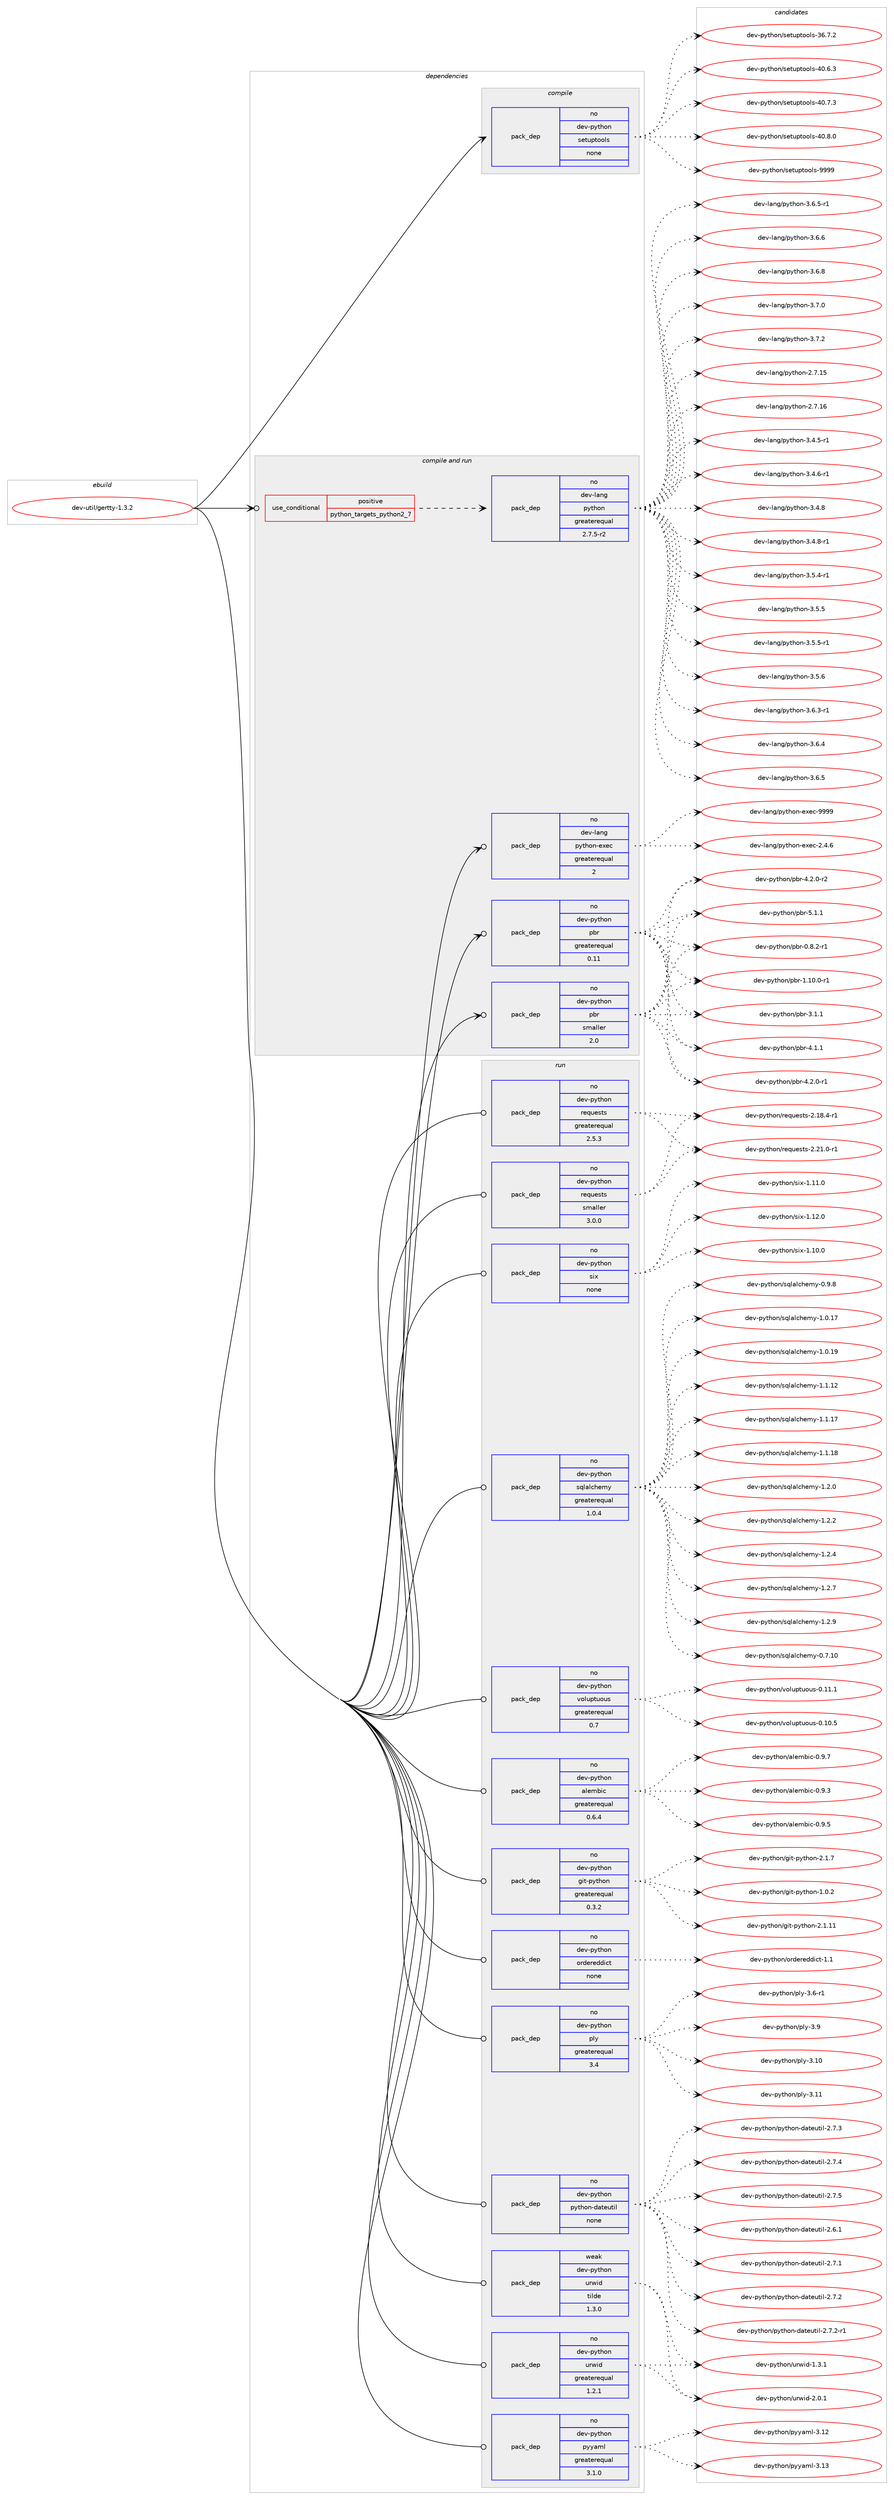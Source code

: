 digraph prolog {

# *************
# Graph options
# *************

newrank=true;
concentrate=true;
compound=true;
graph [rankdir=LR,fontname=Helvetica,fontsize=10,ranksep=1.5];#, ranksep=2.5, nodesep=0.2];
edge  [arrowhead=vee];
node  [fontname=Helvetica,fontsize=10];

# **********
# The ebuild
# **********

subgraph cluster_leftcol {
color=gray;
rank=same;
label=<<i>ebuild</i>>;
id [label="dev-util/gertty-1.3.2", color=red, width=4, href="../dev-util/gertty-1.3.2.svg"];
}

# ****************
# The dependencies
# ****************

subgraph cluster_midcol {
color=gray;
label=<<i>dependencies</i>>;
subgraph cluster_compile {
fillcolor="#eeeeee";
style=filled;
label=<<i>compile</i>>;
subgraph pack1097563 {
dependency1545630 [label=<<TABLE BORDER="0" CELLBORDER="1" CELLSPACING="0" CELLPADDING="4" WIDTH="220"><TR><TD ROWSPAN="6" CELLPADDING="30">pack_dep</TD></TR><TR><TD WIDTH="110">no</TD></TR><TR><TD>dev-python</TD></TR><TR><TD>setuptools</TD></TR><TR><TD>none</TD></TR><TR><TD></TD></TR></TABLE>>, shape=none, color=blue];
}
id:e -> dependency1545630:w [weight=20,style="solid",arrowhead="vee"];
}
subgraph cluster_compileandrun {
fillcolor="#eeeeee";
style=filled;
label=<<i>compile and run</i>>;
subgraph cond424427 {
dependency1545631 [label=<<TABLE BORDER="0" CELLBORDER="1" CELLSPACING="0" CELLPADDING="4"><TR><TD ROWSPAN="3" CELLPADDING="10">use_conditional</TD></TR><TR><TD>positive</TD></TR><TR><TD>python_targets_python2_7</TD></TR></TABLE>>, shape=none, color=red];
subgraph pack1097564 {
dependency1545632 [label=<<TABLE BORDER="0" CELLBORDER="1" CELLSPACING="0" CELLPADDING="4" WIDTH="220"><TR><TD ROWSPAN="6" CELLPADDING="30">pack_dep</TD></TR><TR><TD WIDTH="110">no</TD></TR><TR><TD>dev-lang</TD></TR><TR><TD>python</TD></TR><TR><TD>greaterequal</TD></TR><TR><TD>2.7.5-r2</TD></TR></TABLE>>, shape=none, color=blue];
}
dependency1545631:e -> dependency1545632:w [weight=20,style="dashed",arrowhead="vee"];
}
id:e -> dependency1545631:w [weight=20,style="solid",arrowhead="odotvee"];
subgraph pack1097565 {
dependency1545633 [label=<<TABLE BORDER="0" CELLBORDER="1" CELLSPACING="0" CELLPADDING="4" WIDTH="220"><TR><TD ROWSPAN="6" CELLPADDING="30">pack_dep</TD></TR><TR><TD WIDTH="110">no</TD></TR><TR><TD>dev-lang</TD></TR><TR><TD>python-exec</TD></TR><TR><TD>greaterequal</TD></TR><TR><TD>2</TD></TR></TABLE>>, shape=none, color=blue];
}
id:e -> dependency1545633:w [weight=20,style="solid",arrowhead="odotvee"];
subgraph pack1097566 {
dependency1545634 [label=<<TABLE BORDER="0" CELLBORDER="1" CELLSPACING="0" CELLPADDING="4" WIDTH="220"><TR><TD ROWSPAN="6" CELLPADDING="30">pack_dep</TD></TR><TR><TD WIDTH="110">no</TD></TR><TR><TD>dev-python</TD></TR><TR><TD>pbr</TD></TR><TR><TD>greaterequal</TD></TR><TR><TD>0.11</TD></TR></TABLE>>, shape=none, color=blue];
}
id:e -> dependency1545634:w [weight=20,style="solid",arrowhead="odotvee"];
subgraph pack1097567 {
dependency1545635 [label=<<TABLE BORDER="0" CELLBORDER="1" CELLSPACING="0" CELLPADDING="4" WIDTH="220"><TR><TD ROWSPAN="6" CELLPADDING="30">pack_dep</TD></TR><TR><TD WIDTH="110">no</TD></TR><TR><TD>dev-python</TD></TR><TR><TD>pbr</TD></TR><TR><TD>smaller</TD></TR><TR><TD>2.0</TD></TR></TABLE>>, shape=none, color=blue];
}
id:e -> dependency1545635:w [weight=20,style="solid",arrowhead="odotvee"];
}
subgraph cluster_run {
fillcolor="#eeeeee";
style=filled;
label=<<i>run</i>>;
subgraph pack1097568 {
dependency1545636 [label=<<TABLE BORDER="0" CELLBORDER="1" CELLSPACING="0" CELLPADDING="4" WIDTH="220"><TR><TD ROWSPAN="6" CELLPADDING="30">pack_dep</TD></TR><TR><TD WIDTH="110">no</TD></TR><TR><TD>dev-python</TD></TR><TR><TD>alembic</TD></TR><TR><TD>greaterequal</TD></TR><TR><TD>0.6.4</TD></TR></TABLE>>, shape=none, color=blue];
}
id:e -> dependency1545636:w [weight=20,style="solid",arrowhead="odot"];
subgraph pack1097569 {
dependency1545637 [label=<<TABLE BORDER="0" CELLBORDER="1" CELLSPACING="0" CELLPADDING="4" WIDTH="220"><TR><TD ROWSPAN="6" CELLPADDING="30">pack_dep</TD></TR><TR><TD WIDTH="110">no</TD></TR><TR><TD>dev-python</TD></TR><TR><TD>git-python</TD></TR><TR><TD>greaterequal</TD></TR><TR><TD>0.3.2</TD></TR></TABLE>>, shape=none, color=blue];
}
id:e -> dependency1545637:w [weight=20,style="solid",arrowhead="odot"];
subgraph pack1097570 {
dependency1545638 [label=<<TABLE BORDER="0" CELLBORDER="1" CELLSPACING="0" CELLPADDING="4" WIDTH="220"><TR><TD ROWSPAN="6" CELLPADDING="30">pack_dep</TD></TR><TR><TD WIDTH="110">no</TD></TR><TR><TD>dev-python</TD></TR><TR><TD>ordereddict</TD></TR><TR><TD>none</TD></TR><TR><TD></TD></TR></TABLE>>, shape=none, color=blue];
}
id:e -> dependency1545638:w [weight=20,style="solid",arrowhead="odot"];
subgraph pack1097571 {
dependency1545639 [label=<<TABLE BORDER="0" CELLBORDER="1" CELLSPACING="0" CELLPADDING="4" WIDTH="220"><TR><TD ROWSPAN="6" CELLPADDING="30">pack_dep</TD></TR><TR><TD WIDTH="110">no</TD></TR><TR><TD>dev-python</TD></TR><TR><TD>ply</TD></TR><TR><TD>greaterequal</TD></TR><TR><TD>3.4</TD></TR></TABLE>>, shape=none, color=blue];
}
id:e -> dependency1545639:w [weight=20,style="solid",arrowhead="odot"];
subgraph pack1097572 {
dependency1545640 [label=<<TABLE BORDER="0" CELLBORDER="1" CELLSPACING="0" CELLPADDING="4" WIDTH="220"><TR><TD ROWSPAN="6" CELLPADDING="30">pack_dep</TD></TR><TR><TD WIDTH="110">no</TD></TR><TR><TD>dev-python</TD></TR><TR><TD>python-dateutil</TD></TR><TR><TD>none</TD></TR><TR><TD></TD></TR></TABLE>>, shape=none, color=blue];
}
id:e -> dependency1545640:w [weight=20,style="solid",arrowhead="odot"];
subgraph pack1097573 {
dependency1545641 [label=<<TABLE BORDER="0" CELLBORDER="1" CELLSPACING="0" CELLPADDING="4" WIDTH="220"><TR><TD ROWSPAN="6" CELLPADDING="30">pack_dep</TD></TR><TR><TD WIDTH="110">no</TD></TR><TR><TD>dev-python</TD></TR><TR><TD>pyyaml</TD></TR><TR><TD>greaterequal</TD></TR><TR><TD>3.1.0</TD></TR></TABLE>>, shape=none, color=blue];
}
id:e -> dependency1545641:w [weight=20,style="solid",arrowhead="odot"];
subgraph pack1097574 {
dependency1545642 [label=<<TABLE BORDER="0" CELLBORDER="1" CELLSPACING="0" CELLPADDING="4" WIDTH="220"><TR><TD ROWSPAN="6" CELLPADDING="30">pack_dep</TD></TR><TR><TD WIDTH="110">no</TD></TR><TR><TD>dev-python</TD></TR><TR><TD>requests</TD></TR><TR><TD>greaterequal</TD></TR><TR><TD>2.5.3</TD></TR></TABLE>>, shape=none, color=blue];
}
id:e -> dependency1545642:w [weight=20,style="solid",arrowhead="odot"];
subgraph pack1097575 {
dependency1545643 [label=<<TABLE BORDER="0" CELLBORDER="1" CELLSPACING="0" CELLPADDING="4" WIDTH="220"><TR><TD ROWSPAN="6" CELLPADDING="30">pack_dep</TD></TR><TR><TD WIDTH="110">no</TD></TR><TR><TD>dev-python</TD></TR><TR><TD>requests</TD></TR><TR><TD>smaller</TD></TR><TR><TD>3.0.0</TD></TR></TABLE>>, shape=none, color=blue];
}
id:e -> dependency1545643:w [weight=20,style="solid",arrowhead="odot"];
subgraph pack1097576 {
dependency1545644 [label=<<TABLE BORDER="0" CELLBORDER="1" CELLSPACING="0" CELLPADDING="4" WIDTH="220"><TR><TD ROWSPAN="6" CELLPADDING="30">pack_dep</TD></TR><TR><TD WIDTH="110">no</TD></TR><TR><TD>dev-python</TD></TR><TR><TD>six</TD></TR><TR><TD>none</TD></TR><TR><TD></TD></TR></TABLE>>, shape=none, color=blue];
}
id:e -> dependency1545644:w [weight=20,style="solid",arrowhead="odot"];
subgraph pack1097577 {
dependency1545645 [label=<<TABLE BORDER="0" CELLBORDER="1" CELLSPACING="0" CELLPADDING="4" WIDTH="220"><TR><TD ROWSPAN="6" CELLPADDING="30">pack_dep</TD></TR><TR><TD WIDTH="110">no</TD></TR><TR><TD>dev-python</TD></TR><TR><TD>sqlalchemy</TD></TR><TR><TD>greaterequal</TD></TR><TR><TD>1.0.4</TD></TR></TABLE>>, shape=none, color=blue];
}
id:e -> dependency1545645:w [weight=20,style="solid",arrowhead="odot"];
subgraph pack1097578 {
dependency1545646 [label=<<TABLE BORDER="0" CELLBORDER="1" CELLSPACING="0" CELLPADDING="4" WIDTH="220"><TR><TD ROWSPAN="6" CELLPADDING="30">pack_dep</TD></TR><TR><TD WIDTH="110">no</TD></TR><TR><TD>dev-python</TD></TR><TR><TD>urwid</TD></TR><TR><TD>greaterequal</TD></TR><TR><TD>1.2.1</TD></TR></TABLE>>, shape=none, color=blue];
}
id:e -> dependency1545646:w [weight=20,style="solid",arrowhead="odot"];
subgraph pack1097579 {
dependency1545647 [label=<<TABLE BORDER="0" CELLBORDER="1" CELLSPACING="0" CELLPADDING="4" WIDTH="220"><TR><TD ROWSPAN="6" CELLPADDING="30">pack_dep</TD></TR><TR><TD WIDTH="110">no</TD></TR><TR><TD>dev-python</TD></TR><TR><TD>voluptuous</TD></TR><TR><TD>greaterequal</TD></TR><TR><TD>0.7</TD></TR></TABLE>>, shape=none, color=blue];
}
id:e -> dependency1545647:w [weight=20,style="solid",arrowhead="odot"];
subgraph pack1097580 {
dependency1545648 [label=<<TABLE BORDER="0" CELLBORDER="1" CELLSPACING="0" CELLPADDING="4" WIDTH="220"><TR><TD ROWSPAN="6" CELLPADDING="30">pack_dep</TD></TR><TR><TD WIDTH="110">weak</TD></TR><TR><TD>dev-python</TD></TR><TR><TD>urwid</TD></TR><TR><TD>tilde</TD></TR><TR><TD>1.3.0</TD></TR></TABLE>>, shape=none, color=blue];
}
id:e -> dependency1545648:w [weight=20,style="solid",arrowhead="odot"];
}
}

# **************
# The candidates
# **************

subgraph cluster_choices {
rank=same;
color=gray;
label=<<i>candidates</i>>;

subgraph choice1097563 {
color=black;
nodesep=1;
choice100101118451121211161041111104711510111611711211611111110811545515446554650 [label="dev-python/setuptools-36.7.2", color=red, width=4,href="../dev-python/setuptools-36.7.2.svg"];
choice100101118451121211161041111104711510111611711211611111110811545524846544651 [label="dev-python/setuptools-40.6.3", color=red, width=4,href="../dev-python/setuptools-40.6.3.svg"];
choice100101118451121211161041111104711510111611711211611111110811545524846554651 [label="dev-python/setuptools-40.7.3", color=red, width=4,href="../dev-python/setuptools-40.7.3.svg"];
choice100101118451121211161041111104711510111611711211611111110811545524846564648 [label="dev-python/setuptools-40.8.0", color=red, width=4,href="../dev-python/setuptools-40.8.0.svg"];
choice10010111845112121116104111110471151011161171121161111111081154557575757 [label="dev-python/setuptools-9999", color=red, width=4,href="../dev-python/setuptools-9999.svg"];
dependency1545630:e -> choice100101118451121211161041111104711510111611711211611111110811545515446554650:w [style=dotted,weight="100"];
dependency1545630:e -> choice100101118451121211161041111104711510111611711211611111110811545524846544651:w [style=dotted,weight="100"];
dependency1545630:e -> choice100101118451121211161041111104711510111611711211611111110811545524846554651:w [style=dotted,weight="100"];
dependency1545630:e -> choice100101118451121211161041111104711510111611711211611111110811545524846564648:w [style=dotted,weight="100"];
dependency1545630:e -> choice10010111845112121116104111110471151011161171121161111111081154557575757:w [style=dotted,weight="100"];
}
subgraph choice1097564 {
color=black;
nodesep=1;
choice10010111845108971101034711212111610411111045504655464953 [label="dev-lang/python-2.7.15", color=red, width=4,href="../dev-lang/python-2.7.15.svg"];
choice10010111845108971101034711212111610411111045504655464954 [label="dev-lang/python-2.7.16", color=red, width=4,href="../dev-lang/python-2.7.16.svg"];
choice1001011184510897110103471121211161041111104551465246534511449 [label="dev-lang/python-3.4.5-r1", color=red, width=4,href="../dev-lang/python-3.4.5-r1.svg"];
choice1001011184510897110103471121211161041111104551465246544511449 [label="dev-lang/python-3.4.6-r1", color=red, width=4,href="../dev-lang/python-3.4.6-r1.svg"];
choice100101118451089711010347112121116104111110455146524656 [label="dev-lang/python-3.4.8", color=red, width=4,href="../dev-lang/python-3.4.8.svg"];
choice1001011184510897110103471121211161041111104551465246564511449 [label="dev-lang/python-3.4.8-r1", color=red, width=4,href="../dev-lang/python-3.4.8-r1.svg"];
choice1001011184510897110103471121211161041111104551465346524511449 [label="dev-lang/python-3.5.4-r1", color=red, width=4,href="../dev-lang/python-3.5.4-r1.svg"];
choice100101118451089711010347112121116104111110455146534653 [label="dev-lang/python-3.5.5", color=red, width=4,href="../dev-lang/python-3.5.5.svg"];
choice1001011184510897110103471121211161041111104551465346534511449 [label="dev-lang/python-3.5.5-r1", color=red, width=4,href="../dev-lang/python-3.5.5-r1.svg"];
choice100101118451089711010347112121116104111110455146534654 [label="dev-lang/python-3.5.6", color=red, width=4,href="../dev-lang/python-3.5.6.svg"];
choice1001011184510897110103471121211161041111104551465446514511449 [label="dev-lang/python-3.6.3-r1", color=red, width=4,href="../dev-lang/python-3.6.3-r1.svg"];
choice100101118451089711010347112121116104111110455146544652 [label="dev-lang/python-3.6.4", color=red, width=4,href="../dev-lang/python-3.6.4.svg"];
choice100101118451089711010347112121116104111110455146544653 [label="dev-lang/python-3.6.5", color=red, width=4,href="../dev-lang/python-3.6.5.svg"];
choice1001011184510897110103471121211161041111104551465446534511449 [label="dev-lang/python-3.6.5-r1", color=red, width=4,href="../dev-lang/python-3.6.5-r1.svg"];
choice100101118451089711010347112121116104111110455146544654 [label="dev-lang/python-3.6.6", color=red, width=4,href="../dev-lang/python-3.6.6.svg"];
choice100101118451089711010347112121116104111110455146544656 [label="dev-lang/python-3.6.8", color=red, width=4,href="../dev-lang/python-3.6.8.svg"];
choice100101118451089711010347112121116104111110455146554648 [label="dev-lang/python-3.7.0", color=red, width=4,href="../dev-lang/python-3.7.0.svg"];
choice100101118451089711010347112121116104111110455146554650 [label="dev-lang/python-3.7.2", color=red, width=4,href="../dev-lang/python-3.7.2.svg"];
dependency1545632:e -> choice10010111845108971101034711212111610411111045504655464953:w [style=dotted,weight="100"];
dependency1545632:e -> choice10010111845108971101034711212111610411111045504655464954:w [style=dotted,weight="100"];
dependency1545632:e -> choice1001011184510897110103471121211161041111104551465246534511449:w [style=dotted,weight="100"];
dependency1545632:e -> choice1001011184510897110103471121211161041111104551465246544511449:w [style=dotted,weight="100"];
dependency1545632:e -> choice100101118451089711010347112121116104111110455146524656:w [style=dotted,weight="100"];
dependency1545632:e -> choice1001011184510897110103471121211161041111104551465246564511449:w [style=dotted,weight="100"];
dependency1545632:e -> choice1001011184510897110103471121211161041111104551465346524511449:w [style=dotted,weight="100"];
dependency1545632:e -> choice100101118451089711010347112121116104111110455146534653:w [style=dotted,weight="100"];
dependency1545632:e -> choice1001011184510897110103471121211161041111104551465346534511449:w [style=dotted,weight="100"];
dependency1545632:e -> choice100101118451089711010347112121116104111110455146534654:w [style=dotted,weight="100"];
dependency1545632:e -> choice1001011184510897110103471121211161041111104551465446514511449:w [style=dotted,weight="100"];
dependency1545632:e -> choice100101118451089711010347112121116104111110455146544652:w [style=dotted,weight="100"];
dependency1545632:e -> choice100101118451089711010347112121116104111110455146544653:w [style=dotted,weight="100"];
dependency1545632:e -> choice1001011184510897110103471121211161041111104551465446534511449:w [style=dotted,weight="100"];
dependency1545632:e -> choice100101118451089711010347112121116104111110455146544654:w [style=dotted,weight="100"];
dependency1545632:e -> choice100101118451089711010347112121116104111110455146544656:w [style=dotted,weight="100"];
dependency1545632:e -> choice100101118451089711010347112121116104111110455146554648:w [style=dotted,weight="100"];
dependency1545632:e -> choice100101118451089711010347112121116104111110455146554650:w [style=dotted,weight="100"];
}
subgraph choice1097565 {
color=black;
nodesep=1;
choice1001011184510897110103471121211161041111104510112010199455046524654 [label="dev-lang/python-exec-2.4.6", color=red, width=4,href="../dev-lang/python-exec-2.4.6.svg"];
choice10010111845108971101034711212111610411111045101120101994557575757 [label="dev-lang/python-exec-9999", color=red, width=4,href="../dev-lang/python-exec-9999.svg"];
dependency1545633:e -> choice1001011184510897110103471121211161041111104510112010199455046524654:w [style=dotted,weight="100"];
dependency1545633:e -> choice10010111845108971101034711212111610411111045101120101994557575757:w [style=dotted,weight="100"];
}
subgraph choice1097566 {
color=black;
nodesep=1;
choice1001011184511212111610411111047112981144548465646504511449 [label="dev-python/pbr-0.8.2-r1", color=red, width=4,href="../dev-python/pbr-0.8.2-r1.svg"];
choice100101118451121211161041111104711298114454946494846484511449 [label="dev-python/pbr-1.10.0-r1", color=red, width=4,href="../dev-python/pbr-1.10.0-r1.svg"];
choice100101118451121211161041111104711298114455146494649 [label="dev-python/pbr-3.1.1", color=red, width=4,href="../dev-python/pbr-3.1.1.svg"];
choice100101118451121211161041111104711298114455246494649 [label="dev-python/pbr-4.1.1", color=red, width=4,href="../dev-python/pbr-4.1.1.svg"];
choice1001011184511212111610411111047112981144552465046484511449 [label="dev-python/pbr-4.2.0-r1", color=red, width=4,href="../dev-python/pbr-4.2.0-r1.svg"];
choice1001011184511212111610411111047112981144552465046484511450 [label="dev-python/pbr-4.2.0-r2", color=red, width=4,href="../dev-python/pbr-4.2.0-r2.svg"];
choice100101118451121211161041111104711298114455346494649 [label="dev-python/pbr-5.1.1", color=red, width=4,href="../dev-python/pbr-5.1.1.svg"];
dependency1545634:e -> choice1001011184511212111610411111047112981144548465646504511449:w [style=dotted,weight="100"];
dependency1545634:e -> choice100101118451121211161041111104711298114454946494846484511449:w [style=dotted,weight="100"];
dependency1545634:e -> choice100101118451121211161041111104711298114455146494649:w [style=dotted,weight="100"];
dependency1545634:e -> choice100101118451121211161041111104711298114455246494649:w [style=dotted,weight="100"];
dependency1545634:e -> choice1001011184511212111610411111047112981144552465046484511449:w [style=dotted,weight="100"];
dependency1545634:e -> choice1001011184511212111610411111047112981144552465046484511450:w [style=dotted,weight="100"];
dependency1545634:e -> choice100101118451121211161041111104711298114455346494649:w [style=dotted,weight="100"];
}
subgraph choice1097567 {
color=black;
nodesep=1;
choice1001011184511212111610411111047112981144548465646504511449 [label="dev-python/pbr-0.8.2-r1", color=red, width=4,href="../dev-python/pbr-0.8.2-r1.svg"];
choice100101118451121211161041111104711298114454946494846484511449 [label="dev-python/pbr-1.10.0-r1", color=red, width=4,href="../dev-python/pbr-1.10.0-r1.svg"];
choice100101118451121211161041111104711298114455146494649 [label="dev-python/pbr-3.1.1", color=red, width=4,href="../dev-python/pbr-3.1.1.svg"];
choice100101118451121211161041111104711298114455246494649 [label="dev-python/pbr-4.1.1", color=red, width=4,href="../dev-python/pbr-4.1.1.svg"];
choice1001011184511212111610411111047112981144552465046484511449 [label="dev-python/pbr-4.2.0-r1", color=red, width=4,href="../dev-python/pbr-4.2.0-r1.svg"];
choice1001011184511212111610411111047112981144552465046484511450 [label="dev-python/pbr-4.2.0-r2", color=red, width=4,href="../dev-python/pbr-4.2.0-r2.svg"];
choice100101118451121211161041111104711298114455346494649 [label="dev-python/pbr-5.1.1", color=red, width=4,href="../dev-python/pbr-5.1.1.svg"];
dependency1545635:e -> choice1001011184511212111610411111047112981144548465646504511449:w [style=dotted,weight="100"];
dependency1545635:e -> choice100101118451121211161041111104711298114454946494846484511449:w [style=dotted,weight="100"];
dependency1545635:e -> choice100101118451121211161041111104711298114455146494649:w [style=dotted,weight="100"];
dependency1545635:e -> choice100101118451121211161041111104711298114455246494649:w [style=dotted,weight="100"];
dependency1545635:e -> choice1001011184511212111610411111047112981144552465046484511449:w [style=dotted,weight="100"];
dependency1545635:e -> choice1001011184511212111610411111047112981144552465046484511450:w [style=dotted,weight="100"];
dependency1545635:e -> choice100101118451121211161041111104711298114455346494649:w [style=dotted,weight="100"];
}
subgraph choice1097568 {
color=black;
nodesep=1;
choice1001011184511212111610411111047971081011099810599454846574651 [label="dev-python/alembic-0.9.3", color=red, width=4,href="../dev-python/alembic-0.9.3.svg"];
choice1001011184511212111610411111047971081011099810599454846574653 [label="dev-python/alembic-0.9.5", color=red, width=4,href="../dev-python/alembic-0.9.5.svg"];
choice1001011184511212111610411111047971081011099810599454846574655 [label="dev-python/alembic-0.9.7", color=red, width=4,href="../dev-python/alembic-0.9.7.svg"];
dependency1545636:e -> choice1001011184511212111610411111047971081011099810599454846574651:w [style=dotted,weight="100"];
dependency1545636:e -> choice1001011184511212111610411111047971081011099810599454846574653:w [style=dotted,weight="100"];
dependency1545636:e -> choice1001011184511212111610411111047971081011099810599454846574655:w [style=dotted,weight="100"];
}
subgraph choice1097569 {
color=black;
nodesep=1;
choice100101118451121211161041111104710310511645112121116104111110454946484650 [label="dev-python/git-python-1.0.2", color=red, width=4,href="../dev-python/git-python-1.0.2.svg"];
choice10010111845112121116104111110471031051164511212111610411111045504649464949 [label="dev-python/git-python-2.1.11", color=red, width=4,href="../dev-python/git-python-2.1.11.svg"];
choice100101118451121211161041111104710310511645112121116104111110455046494655 [label="dev-python/git-python-2.1.7", color=red, width=4,href="../dev-python/git-python-2.1.7.svg"];
dependency1545637:e -> choice100101118451121211161041111104710310511645112121116104111110454946484650:w [style=dotted,weight="100"];
dependency1545637:e -> choice10010111845112121116104111110471031051164511212111610411111045504649464949:w [style=dotted,weight="100"];
dependency1545637:e -> choice100101118451121211161041111104710310511645112121116104111110455046494655:w [style=dotted,weight="100"];
}
subgraph choice1097570 {
color=black;
nodesep=1;
choice10010111845112121116104111110471111141001011141011001001059911645494649 [label="dev-python/ordereddict-1.1", color=red, width=4,href="../dev-python/ordereddict-1.1.svg"];
dependency1545638:e -> choice10010111845112121116104111110471111141001011141011001001059911645494649:w [style=dotted,weight="100"];
}
subgraph choice1097571 {
color=black;
nodesep=1;
choice10010111845112121116104111110471121081214551464948 [label="dev-python/ply-3.10", color=red, width=4,href="../dev-python/ply-3.10.svg"];
choice10010111845112121116104111110471121081214551464949 [label="dev-python/ply-3.11", color=red, width=4,href="../dev-python/ply-3.11.svg"];
choice1001011184511212111610411111047112108121455146544511449 [label="dev-python/ply-3.6-r1", color=red, width=4,href="../dev-python/ply-3.6-r1.svg"];
choice100101118451121211161041111104711210812145514657 [label="dev-python/ply-3.9", color=red, width=4,href="../dev-python/ply-3.9.svg"];
dependency1545639:e -> choice10010111845112121116104111110471121081214551464948:w [style=dotted,weight="100"];
dependency1545639:e -> choice10010111845112121116104111110471121081214551464949:w [style=dotted,weight="100"];
dependency1545639:e -> choice1001011184511212111610411111047112108121455146544511449:w [style=dotted,weight="100"];
dependency1545639:e -> choice100101118451121211161041111104711210812145514657:w [style=dotted,weight="100"];
}
subgraph choice1097572 {
color=black;
nodesep=1;
choice10010111845112121116104111110471121211161041111104510097116101117116105108455046544649 [label="dev-python/python-dateutil-2.6.1", color=red, width=4,href="../dev-python/python-dateutil-2.6.1.svg"];
choice10010111845112121116104111110471121211161041111104510097116101117116105108455046554649 [label="dev-python/python-dateutil-2.7.1", color=red, width=4,href="../dev-python/python-dateutil-2.7.1.svg"];
choice10010111845112121116104111110471121211161041111104510097116101117116105108455046554650 [label="dev-python/python-dateutil-2.7.2", color=red, width=4,href="../dev-python/python-dateutil-2.7.2.svg"];
choice100101118451121211161041111104711212111610411111045100971161011171161051084550465546504511449 [label="dev-python/python-dateutil-2.7.2-r1", color=red, width=4,href="../dev-python/python-dateutil-2.7.2-r1.svg"];
choice10010111845112121116104111110471121211161041111104510097116101117116105108455046554651 [label="dev-python/python-dateutil-2.7.3", color=red, width=4,href="../dev-python/python-dateutil-2.7.3.svg"];
choice10010111845112121116104111110471121211161041111104510097116101117116105108455046554652 [label="dev-python/python-dateutil-2.7.4", color=red, width=4,href="../dev-python/python-dateutil-2.7.4.svg"];
choice10010111845112121116104111110471121211161041111104510097116101117116105108455046554653 [label="dev-python/python-dateutil-2.7.5", color=red, width=4,href="../dev-python/python-dateutil-2.7.5.svg"];
dependency1545640:e -> choice10010111845112121116104111110471121211161041111104510097116101117116105108455046544649:w [style=dotted,weight="100"];
dependency1545640:e -> choice10010111845112121116104111110471121211161041111104510097116101117116105108455046554649:w [style=dotted,weight="100"];
dependency1545640:e -> choice10010111845112121116104111110471121211161041111104510097116101117116105108455046554650:w [style=dotted,weight="100"];
dependency1545640:e -> choice100101118451121211161041111104711212111610411111045100971161011171161051084550465546504511449:w [style=dotted,weight="100"];
dependency1545640:e -> choice10010111845112121116104111110471121211161041111104510097116101117116105108455046554651:w [style=dotted,weight="100"];
dependency1545640:e -> choice10010111845112121116104111110471121211161041111104510097116101117116105108455046554652:w [style=dotted,weight="100"];
dependency1545640:e -> choice10010111845112121116104111110471121211161041111104510097116101117116105108455046554653:w [style=dotted,weight="100"];
}
subgraph choice1097573 {
color=black;
nodesep=1;
choice1001011184511212111610411111047112121121971091084551464950 [label="dev-python/pyyaml-3.12", color=red, width=4,href="../dev-python/pyyaml-3.12.svg"];
choice1001011184511212111610411111047112121121971091084551464951 [label="dev-python/pyyaml-3.13", color=red, width=4,href="../dev-python/pyyaml-3.13.svg"];
dependency1545641:e -> choice1001011184511212111610411111047112121121971091084551464950:w [style=dotted,weight="100"];
dependency1545641:e -> choice1001011184511212111610411111047112121121971091084551464951:w [style=dotted,weight="100"];
}
subgraph choice1097574 {
color=black;
nodesep=1;
choice1001011184511212111610411111047114101113117101115116115455046495646524511449 [label="dev-python/requests-2.18.4-r1", color=red, width=4,href="../dev-python/requests-2.18.4-r1.svg"];
choice1001011184511212111610411111047114101113117101115116115455046504946484511449 [label="dev-python/requests-2.21.0-r1", color=red, width=4,href="../dev-python/requests-2.21.0-r1.svg"];
dependency1545642:e -> choice1001011184511212111610411111047114101113117101115116115455046495646524511449:w [style=dotted,weight="100"];
dependency1545642:e -> choice1001011184511212111610411111047114101113117101115116115455046504946484511449:w [style=dotted,weight="100"];
}
subgraph choice1097575 {
color=black;
nodesep=1;
choice1001011184511212111610411111047114101113117101115116115455046495646524511449 [label="dev-python/requests-2.18.4-r1", color=red, width=4,href="../dev-python/requests-2.18.4-r1.svg"];
choice1001011184511212111610411111047114101113117101115116115455046504946484511449 [label="dev-python/requests-2.21.0-r1", color=red, width=4,href="../dev-python/requests-2.21.0-r1.svg"];
dependency1545643:e -> choice1001011184511212111610411111047114101113117101115116115455046495646524511449:w [style=dotted,weight="100"];
dependency1545643:e -> choice1001011184511212111610411111047114101113117101115116115455046504946484511449:w [style=dotted,weight="100"];
}
subgraph choice1097576 {
color=black;
nodesep=1;
choice100101118451121211161041111104711510512045494649484648 [label="dev-python/six-1.10.0", color=red, width=4,href="../dev-python/six-1.10.0.svg"];
choice100101118451121211161041111104711510512045494649494648 [label="dev-python/six-1.11.0", color=red, width=4,href="../dev-python/six-1.11.0.svg"];
choice100101118451121211161041111104711510512045494649504648 [label="dev-python/six-1.12.0", color=red, width=4,href="../dev-python/six-1.12.0.svg"];
dependency1545644:e -> choice100101118451121211161041111104711510512045494649484648:w [style=dotted,weight="100"];
dependency1545644:e -> choice100101118451121211161041111104711510512045494649494648:w [style=dotted,weight="100"];
dependency1545644:e -> choice100101118451121211161041111104711510512045494649504648:w [style=dotted,weight="100"];
}
subgraph choice1097577 {
color=black;
nodesep=1;
choice1001011184511212111610411111047115113108971089910410110912145484655464948 [label="dev-python/sqlalchemy-0.7.10", color=red, width=4,href="../dev-python/sqlalchemy-0.7.10.svg"];
choice10010111845112121116104111110471151131089710899104101109121454846574656 [label="dev-python/sqlalchemy-0.9.8", color=red, width=4,href="../dev-python/sqlalchemy-0.9.8.svg"];
choice1001011184511212111610411111047115113108971089910410110912145494648464955 [label="dev-python/sqlalchemy-1.0.17", color=red, width=4,href="../dev-python/sqlalchemy-1.0.17.svg"];
choice1001011184511212111610411111047115113108971089910410110912145494648464957 [label="dev-python/sqlalchemy-1.0.19", color=red, width=4,href="../dev-python/sqlalchemy-1.0.19.svg"];
choice1001011184511212111610411111047115113108971089910410110912145494649464950 [label="dev-python/sqlalchemy-1.1.12", color=red, width=4,href="../dev-python/sqlalchemy-1.1.12.svg"];
choice1001011184511212111610411111047115113108971089910410110912145494649464955 [label="dev-python/sqlalchemy-1.1.17", color=red, width=4,href="../dev-python/sqlalchemy-1.1.17.svg"];
choice1001011184511212111610411111047115113108971089910410110912145494649464956 [label="dev-python/sqlalchemy-1.1.18", color=red, width=4,href="../dev-python/sqlalchemy-1.1.18.svg"];
choice10010111845112121116104111110471151131089710899104101109121454946504648 [label="dev-python/sqlalchemy-1.2.0", color=red, width=4,href="../dev-python/sqlalchemy-1.2.0.svg"];
choice10010111845112121116104111110471151131089710899104101109121454946504650 [label="dev-python/sqlalchemy-1.2.2", color=red, width=4,href="../dev-python/sqlalchemy-1.2.2.svg"];
choice10010111845112121116104111110471151131089710899104101109121454946504652 [label="dev-python/sqlalchemy-1.2.4", color=red, width=4,href="../dev-python/sqlalchemy-1.2.4.svg"];
choice10010111845112121116104111110471151131089710899104101109121454946504655 [label="dev-python/sqlalchemy-1.2.7", color=red, width=4,href="../dev-python/sqlalchemy-1.2.7.svg"];
choice10010111845112121116104111110471151131089710899104101109121454946504657 [label="dev-python/sqlalchemy-1.2.9", color=red, width=4,href="../dev-python/sqlalchemy-1.2.9.svg"];
dependency1545645:e -> choice1001011184511212111610411111047115113108971089910410110912145484655464948:w [style=dotted,weight="100"];
dependency1545645:e -> choice10010111845112121116104111110471151131089710899104101109121454846574656:w [style=dotted,weight="100"];
dependency1545645:e -> choice1001011184511212111610411111047115113108971089910410110912145494648464955:w [style=dotted,weight="100"];
dependency1545645:e -> choice1001011184511212111610411111047115113108971089910410110912145494648464957:w [style=dotted,weight="100"];
dependency1545645:e -> choice1001011184511212111610411111047115113108971089910410110912145494649464950:w [style=dotted,weight="100"];
dependency1545645:e -> choice1001011184511212111610411111047115113108971089910410110912145494649464955:w [style=dotted,weight="100"];
dependency1545645:e -> choice1001011184511212111610411111047115113108971089910410110912145494649464956:w [style=dotted,weight="100"];
dependency1545645:e -> choice10010111845112121116104111110471151131089710899104101109121454946504648:w [style=dotted,weight="100"];
dependency1545645:e -> choice10010111845112121116104111110471151131089710899104101109121454946504650:w [style=dotted,weight="100"];
dependency1545645:e -> choice10010111845112121116104111110471151131089710899104101109121454946504652:w [style=dotted,weight="100"];
dependency1545645:e -> choice10010111845112121116104111110471151131089710899104101109121454946504655:w [style=dotted,weight="100"];
dependency1545645:e -> choice10010111845112121116104111110471151131089710899104101109121454946504657:w [style=dotted,weight="100"];
}
subgraph choice1097578 {
color=black;
nodesep=1;
choice1001011184511212111610411111047117114119105100454946514649 [label="dev-python/urwid-1.3.1", color=red, width=4,href="../dev-python/urwid-1.3.1.svg"];
choice1001011184511212111610411111047117114119105100455046484649 [label="dev-python/urwid-2.0.1", color=red, width=4,href="../dev-python/urwid-2.0.1.svg"];
dependency1545646:e -> choice1001011184511212111610411111047117114119105100454946514649:w [style=dotted,weight="100"];
dependency1545646:e -> choice1001011184511212111610411111047117114119105100455046484649:w [style=dotted,weight="100"];
}
subgraph choice1097579 {
color=black;
nodesep=1;
choice100101118451121211161041111104711811110811711211611711111711545484649484653 [label="dev-python/voluptuous-0.10.5", color=red, width=4,href="../dev-python/voluptuous-0.10.5.svg"];
choice100101118451121211161041111104711811110811711211611711111711545484649494649 [label="dev-python/voluptuous-0.11.1", color=red, width=4,href="../dev-python/voluptuous-0.11.1.svg"];
dependency1545647:e -> choice100101118451121211161041111104711811110811711211611711111711545484649484653:w [style=dotted,weight="100"];
dependency1545647:e -> choice100101118451121211161041111104711811110811711211611711111711545484649494649:w [style=dotted,weight="100"];
}
subgraph choice1097580 {
color=black;
nodesep=1;
choice1001011184511212111610411111047117114119105100454946514649 [label="dev-python/urwid-1.3.1", color=red, width=4,href="../dev-python/urwid-1.3.1.svg"];
choice1001011184511212111610411111047117114119105100455046484649 [label="dev-python/urwid-2.0.1", color=red, width=4,href="../dev-python/urwid-2.0.1.svg"];
dependency1545648:e -> choice1001011184511212111610411111047117114119105100454946514649:w [style=dotted,weight="100"];
dependency1545648:e -> choice1001011184511212111610411111047117114119105100455046484649:w [style=dotted,weight="100"];
}
}

}
